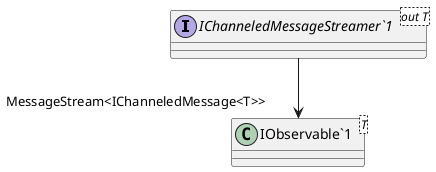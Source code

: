 @startuml
interface "IChanneledMessageStreamer`1"<out T> {
}
class "IObservable`1"<T> {
}
"IChanneledMessageStreamer`1" --> "MessageStream<IChanneledMessage<T>>" "IObservable`1"
@enduml
